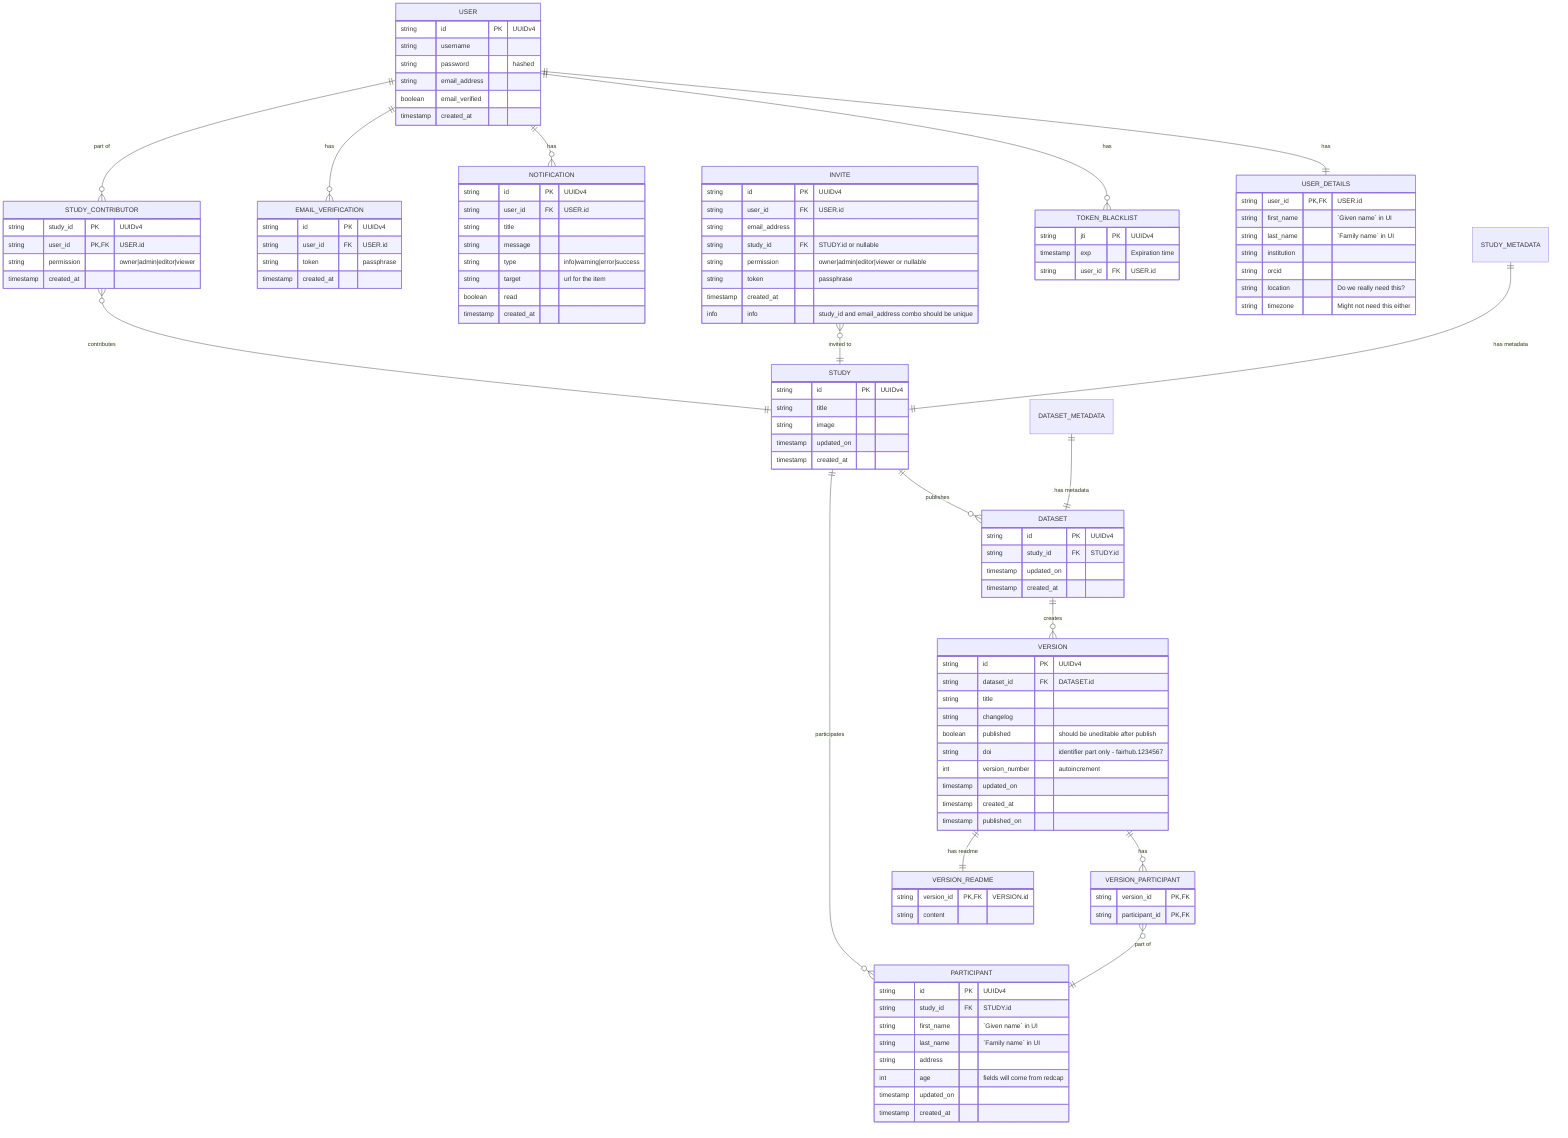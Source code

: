 erDiagram
    STUDY {
        string id PK "UUIDv4"
        string title
        string image
        timestamp updated_on
        timestamp created_at
    }

    USER {
        string id PK "UUIDv4"
        string username
        string password "hashed"
        string email_address
        boolean email_verified 
        timestamp created_at
    }

    USER_DETAILS {
        string user_id PK,FK "USER.id"
        string first_name "`Given name` in UI"
        string last_name "`Family name` in UI"
        string institution
        string orcid
        string location "Do we really need this?"
        string timezone "Might not need this either"
    }

    NOTIFICATION {
        string id PK "UUIDv4"
        string user_id FK "USER.id"
        string title
        string message
        string type "info|warning|error|success"
        string target "url for the item"
        boolean read
        timestamp created_at
    }

    STUDY_CONTRIBUTOR {
        string study_id PK "UUIDv4"
        string user_id PK,FK "USER.id"
        string permission "owner|admin|editor|viewer"
        timestamp created_at
    }

    INVITE {
        string id PK "UUIDv4"
        string user_id FK "USER.id"
        string email_address
        string study_id FK "STUDY.id or nullable"
        string permission "owner|admin|editor|viewer or nullable" 
        string token "passphrase"
        timestamp created_at
        info info "study_id and email_address combo should be unique"
    }

    PARTICIPANT {
        string id PK "UUIDv4"
        string study_id FK "STUDY.id"
        string first_name "`Given name` in UI"
        string last_name "`Family name` in UI"
        string address
        int age "fields will come from redcap"
        timestamp updated_on
        timestamp created_at
    }

    DATASET {
        string id PK "UUIDv4"
        string study_id FK "STUDY.id"
        timestamp updated_on
        timestamp created_at
    }

    VERSION {
        string id PK "UUIDv4"
        string dataset_id FK "DATASET.id"
        string title
        string changelog
        boolean published "should be uneditable after publish"
        string doi "identifier part only - fairhub.1234567"
        int version_number "autoincrement"
        timestamp updated_on
        timestamp created_at
        timestamp published_on
    }

    VERSION_README {
        string version_id PK,FK "VERSION.id"
        string content
    }

    VERSION_PARTICIPANT {
        string version_id PK,FK
        string participant_id PK,FK
    }

    TOKEN_BLACKLIST {
        string jti PK "UUIDv4"
        timestamp exp "Expiration time"
        string user_id FK "USER.id"
    }

    EMAIL_VERIFICATION {
        string id PK "UUIDv4"
        string user_id FK "USER.id"
        string token "passphrase"
        timestamp created_at
    }


    STUDY_CONTRIBUTOR }o--|| STUDY : contributes
    INVITE }o--|| STUDY : "invited to"
    STUDY_METADATA ||--|| STUDY : "has metadata"

    STUDY ||--o{ DATASET : publishes

    DATASET_METADATA ||--|| DATASET : "has metadata"

    DATASET ||--o{ VERSION : creates

    USER ||--|| USER_DETAILS : "has"
    USER ||--o{ TOKEN_BLACKLIST : "has"
    USER ||--o{ NOTIFICATION : "has"

    USER ||--o{ EMAIL_VERIFICATION : "has"

    USER ||--o{ STUDY_CONTRIBUTOR : "part of"
    PARTICIPANT }o--|| STUDY : participates
    
    VERSION ||--o{ VERSION_PARTICIPANT : has
    VERSION_PARTICIPANT }o--|| PARTICIPANT : "part of"
    VERSION ||--|| VERSION_README : "has readme"